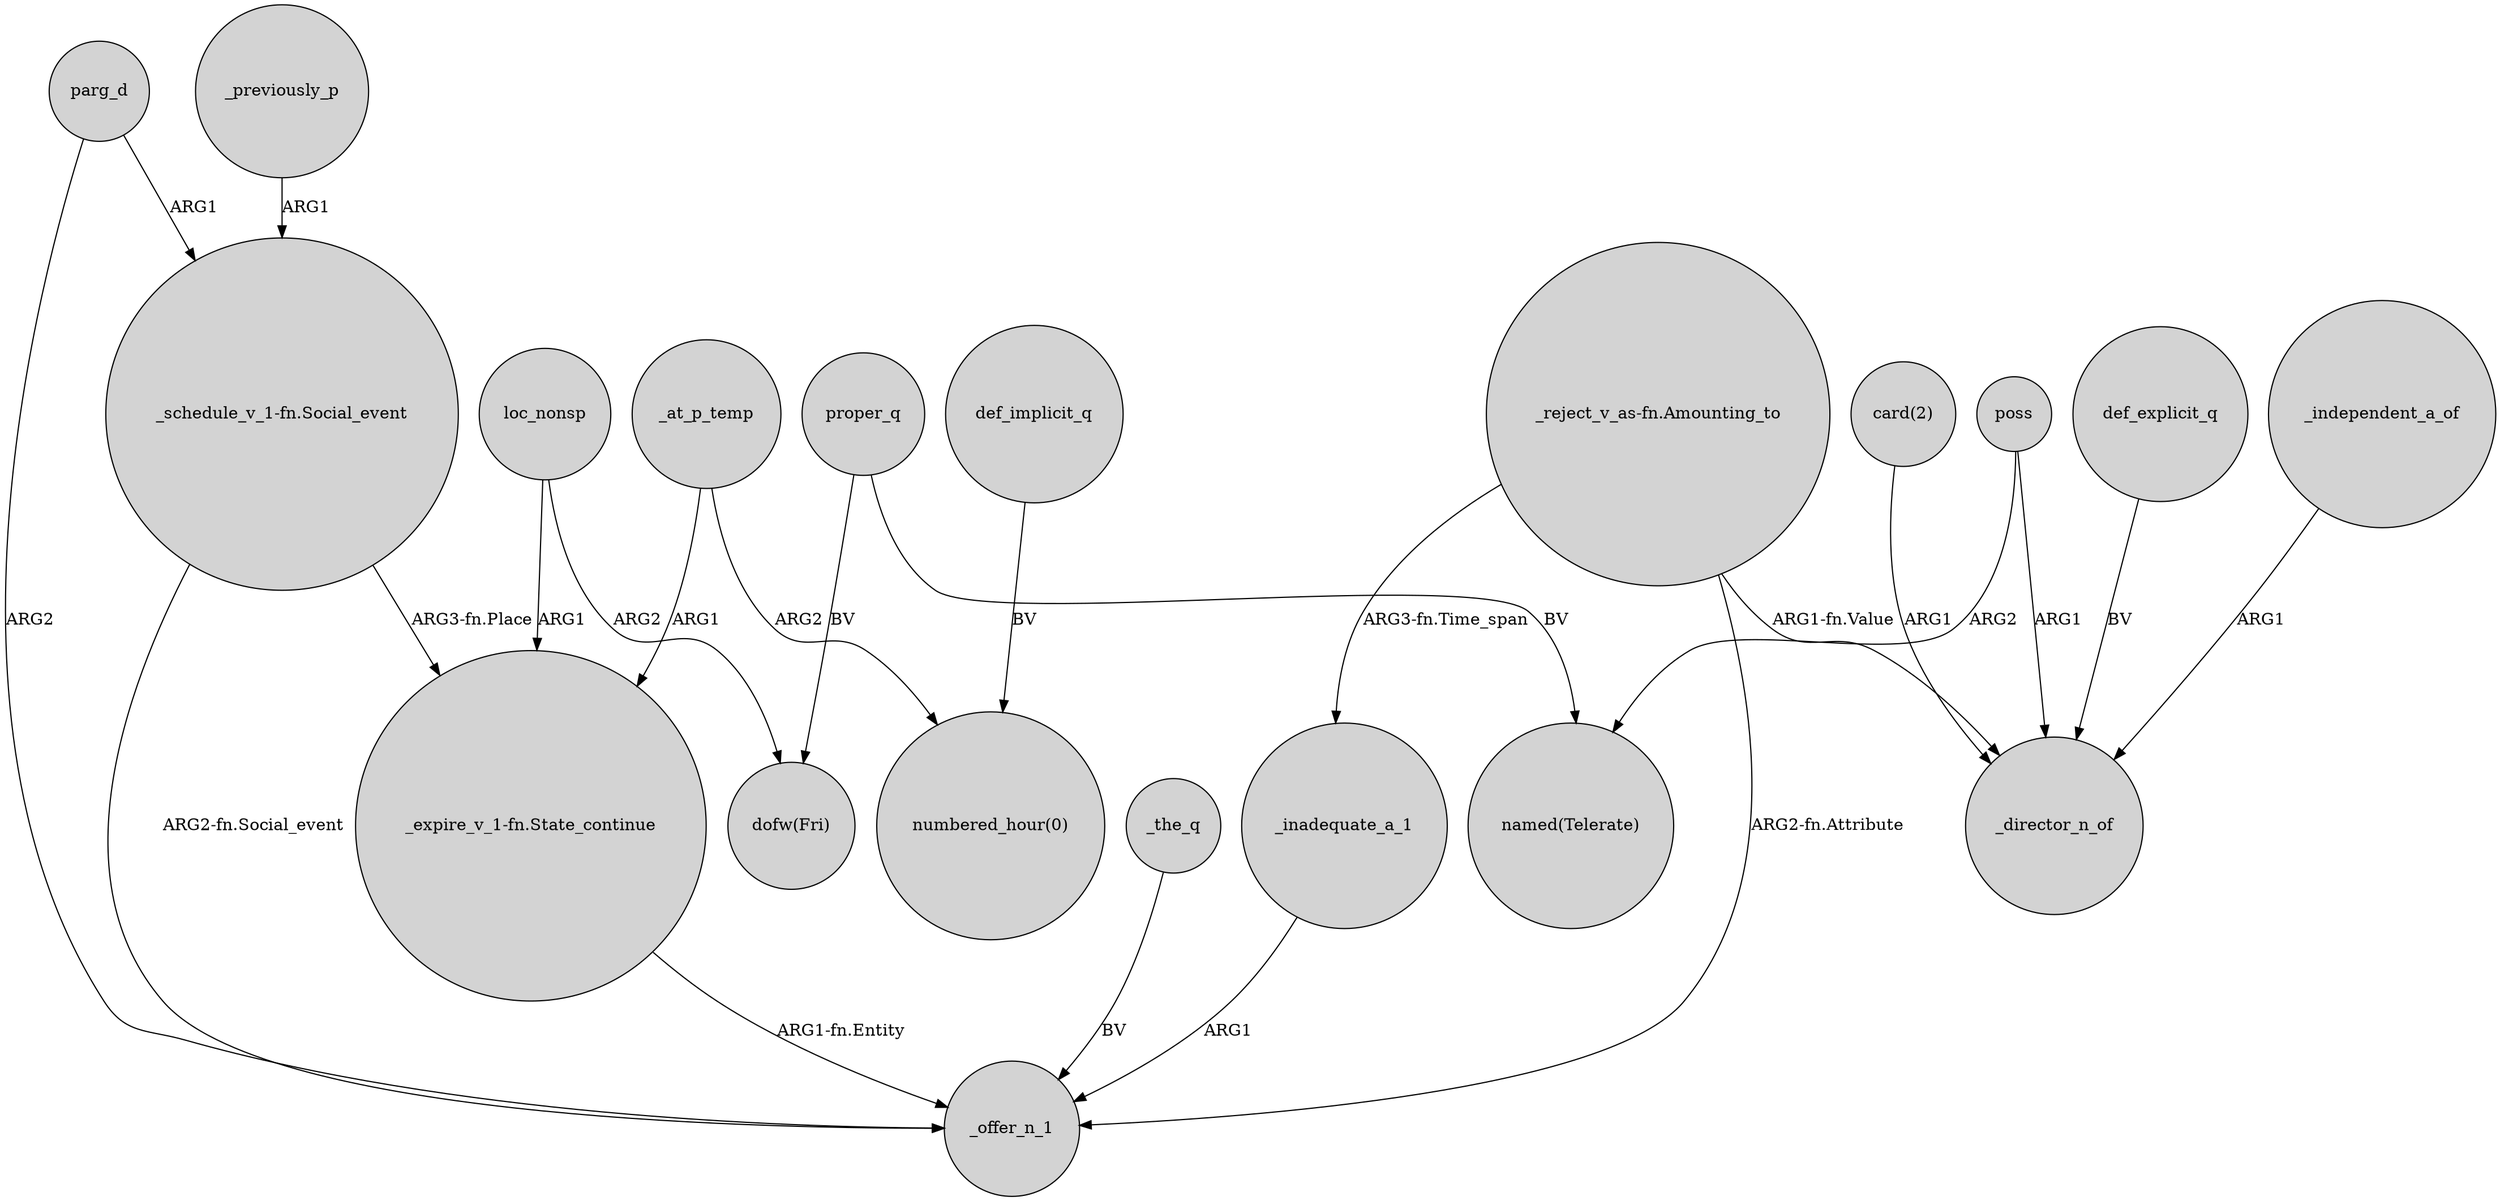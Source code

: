 digraph {
	node [shape=circle style=filled]
	"_schedule_v_1-fn.Social_event" -> "_expire_v_1-fn.State_continue" [label="ARG3-fn.Place"]
	parg_d -> _offer_n_1 [label=ARG2]
	def_explicit_q -> _director_n_of [label=BV]
	proper_q -> "dofw(Fri)" [label=BV]
	def_implicit_q -> "numbered_hour(0)" [label=BV]
	_independent_a_of -> _director_n_of [label=ARG1]
	loc_nonsp -> "dofw(Fri)" [label=ARG2]
	"_reject_v_as-fn.Amounting_to" -> _director_n_of [label="ARG1-fn.Value"]
	poss -> _director_n_of [label=ARG1]
	"_expire_v_1-fn.State_continue" -> _offer_n_1 [label="ARG1-fn.Entity"]
	"_reject_v_as-fn.Amounting_to" -> _inadequate_a_1 [label="ARG3-fn.Time_span"]
	loc_nonsp -> "_expire_v_1-fn.State_continue" [label=ARG1]
	_at_p_temp -> "numbered_hour(0)" [label=ARG2]
	"_reject_v_as-fn.Amounting_to" -> _offer_n_1 [label="ARG2-fn.Attribute"]
	parg_d -> "_schedule_v_1-fn.Social_event" [label=ARG1]
	_inadequate_a_1 -> _offer_n_1 [label=ARG1]
	"_schedule_v_1-fn.Social_event" -> _offer_n_1 [label="ARG2-fn.Social_event"]
	_the_q -> _offer_n_1 [label=BV]
	proper_q -> "named(Telerate)" [label=BV]
	_previously_p -> "_schedule_v_1-fn.Social_event" [label=ARG1]
	"card(2)" -> _director_n_of [label=ARG1]
	poss -> "named(Telerate)" [label=ARG2]
	_at_p_temp -> "_expire_v_1-fn.State_continue" [label=ARG1]
}
